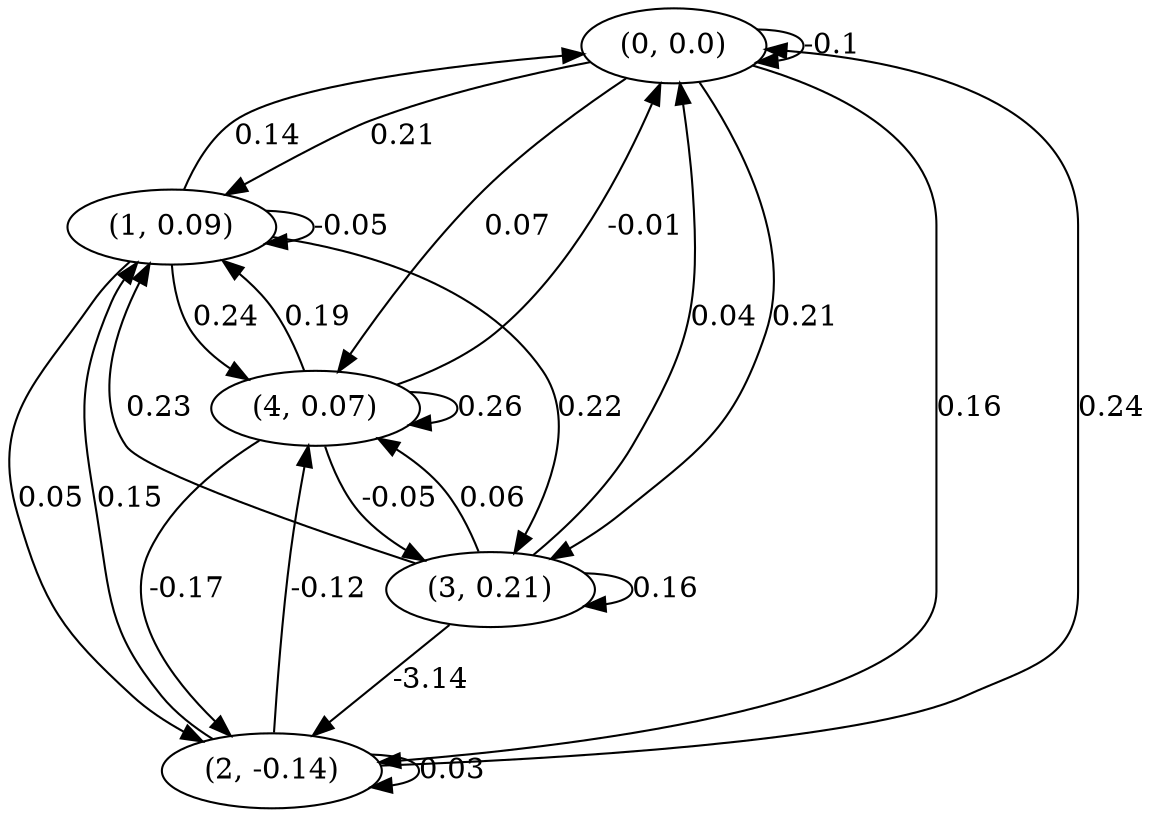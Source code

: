 digraph {
    0 [ label = "(0, 0.0)" ]
    1 [ label = "(1, 0.09)" ]
    2 [ label = "(2, -0.14)" ]
    3 [ label = "(3, 0.21)" ]
    4 [ label = "(4, 0.07)" ]
    0 -> 0 [ label = "-0.1" ]
    1 -> 1 [ label = "-0.05" ]
    2 -> 2 [ label = "0.03" ]
    3 -> 3 [ label = "0.16" ]
    4 -> 4 [ label = "0.26" ]
    1 -> 0 [ label = "0.14" ]
    2 -> 0 [ label = "0.24" ]
    3 -> 0 [ label = "0.04" ]
    4 -> 0 [ label = "-0.01" ]
    0 -> 1 [ label = "0.21" ]
    2 -> 1 [ label = "0.15" ]
    3 -> 1 [ label = "0.23" ]
    4 -> 1 [ label = "0.19" ]
    0 -> 2 [ label = "0.16" ]
    1 -> 2 [ label = "0.05" ]
    3 -> 2 [ label = "-3.14" ]
    4 -> 2 [ label = "-0.17" ]
    0 -> 3 [ label = "0.21" ]
    1 -> 3 [ label = "0.22" ]
    4 -> 3 [ label = "-0.05" ]
    0 -> 4 [ label = "0.07" ]
    1 -> 4 [ label = "0.24" ]
    2 -> 4 [ label = "-0.12" ]
    3 -> 4 [ label = "0.06" ]
}

